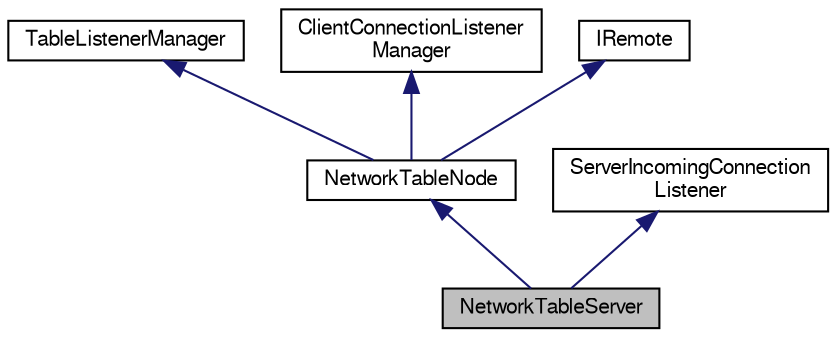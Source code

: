 digraph "NetworkTableServer"
{
  bgcolor="transparent";
  edge [fontname="FreeSans",fontsize="10",labelfontname="FreeSans",labelfontsize="10"];
  node [fontname="FreeSans",fontsize="10",shape=record];
  Node1 [label="NetworkTableServer",height=0.2,width=0.4,color="black", fillcolor="grey75", style="filled" fontcolor="black"];
  Node2 -> Node1 [dir="back",color="midnightblue",fontsize="10",style="solid",fontname="FreeSans"];
  Node2 [label="NetworkTableNode",height=0.2,width=0.4,color="black",URL="$class_network_table_node.html"];
  Node3 -> Node2 [dir="back",color="midnightblue",fontsize="10",style="solid",fontname="FreeSans"];
  Node3 [label="TableListenerManager",height=0.2,width=0.4,color="black",URL="$class_table_listener_manager.html"];
  Node4 -> Node2 [dir="back",color="midnightblue",fontsize="10",style="solid",fontname="FreeSans"];
  Node4 [label="ClientConnectionListener\lManager",height=0.2,width=0.4,color="black",URL="$class_client_connection_listener_manager.html"];
  Node5 -> Node2 [dir="back",color="midnightblue",fontsize="10",style="solid",fontname="FreeSans"];
  Node5 [label="IRemote",height=0.2,width=0.4,color="black",URL="$class_i_remote.html"];
  Node6 -> Node1 [dir="back",color="midnightblue",fontsize="10",style="solid",fontname="FreeSans"];
  Node6 [label="ServerIncomingConnection\lListener",height=0.2,width=0.4,color="black",URL="$class_server_incoming_connection_listener.html"];
}

